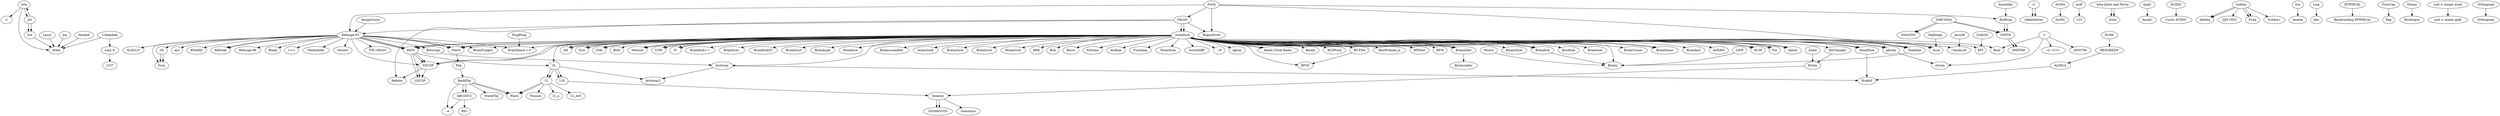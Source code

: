 digraph esolangs {
	
// DATA FROM ESOLANGS.ORG
// ALSO CHECK EVERYTHING WITH CAT'S EYE TECHNOLOGIES

// http://visjs.org/examples/graph/15_dot_language_playground.html

// (): done
	parens [label="()"];
	Iota -> parens;

// *brainfuck: done
	pointedbrainfuck [label="*brainfuck"];
	brainfuck -> pointedbrainfuck;

// --C-=C-C--: done
	minminCminequalsCminCminmin [label="--C-=C-C--"];
	C -> minminCminequalsCminCminmin;

// ///: done
	slashslashslash [label="///"];
	slashslashslash -> itflabtijtslwi;

// 0x29C: done
	zerox29A [label="0x29A"];
	zerox29C [label="0x29C"];
	zerox29A -> zerox29C;

// 123: done
	onetwothree [label="123"];
	asdf -> onetwothree;

// 1337: done
	leet [label="1337"];
	LazyK -> leet;

// 1L: done
	oneL [label="1L"];
	oneL_a [label="1L_a"];
	oneL_AOI [label="1L_AOI"];
	twoL -> oneL;
	oneL -> oneL_a;
	oneL -> oneL_AOI;
	oneL -> Black;
	BackFlip -> Black;
	oneL -> Wunnel;

// 2050706: done
	two050706 [label="2050706"];
	C -> two050706;

// 2-ill: done
	twoill [label="2-ill"];
	twoL -> twoill;

// 2iota: done
	twoiota [label="2iota"];
	betaJulietandPortia -> twoiota;

// 2L: done
	twoL [label="2L"];
	PATH -> twoL;
	brainfuck -> twoL;
	twoL -> twoill;
	twoL -> oneL;

// 3D: done
	threeD [label="3D"];
	Befunge93 -> threeD;
	threeD -> Suzy;

// 3switchBF: done
	threeswitchBF [label="3switchBF"];
	brainfuck -> threeswitchBF;

// :≠: done
	Unassignable [label=":≠"];
	ABCDXYZ -> Unassignable;
	BackFlip -> Unassignable;

// ~#: done
	tildehash [label="~#"];
	brainfuck -> tildehash;

// Argh!: done
	Argh [label="Argh!"];
	Argh -> Aargh;

// Aargh!: done
	Aargh [label="Aargh!"];

// ABCDXYZ: done
	BackFlip -> ABCDXYZ;

// ACIDIC: done
	ACIDIC -> CyclicACIDIC;

// Addleq: done
	Subleq -> Addleq;

// Agony: done
	brainfuck -> Agony;

// Aheui: done
	Aheui [label="아희 (Aheui)"];
	Befunge93 -> Aheui;

// ALAGUF: done
	Befunge93 -> ALAGUF;

// ALPACA: done
	RUBE -> REDGREEN -> ALPACA;

// Ambi-F: done
	AmbiF [label="/ˈæmbiːɛf/"];
	brainfuck -> AmbiF;
	Java2K -> AmbiF;

// Amelia: done
	Iris -> Amelia;

// Ans: done
	Lisp -> Ans;

// Arbol: done
	Unlambda -> Arbol;
	LazyL -> Arbol;
	Iota -> Arbol;
	Zot -> Arbol;
	Joy -> Arbol;
	Haskell -> Arbol;

// Archway: done
	Beturing -> Archway;
	Archway -> Archway2;
	brainfuck -> Archway;
	twoL -> Archway2;

// Alarm Clock Radio: done
	AlarmClockRadio [label="Alarm Clock Radio"];
	brainfuck -> AlarmClockRadio;

// Aura: done
	brainfuck -> Aura;
	Malbolge -> Aura;

// axo: done
	Befunge93 -> axo;

// BackFlip: done
	BackFlip -> ABCDXYZ;
	Flip -> BackFlip;

// Backtracking INTERCAL: done
	BacktrackingINTERCAL [label="Backtracking INTERCAL"];
	INTERCAL -> BacktrackingINTERCAL;

// Bag: done
	Fractran -> Bag;

// Barely: done
	brainfuck -> Barely;

// BCDFuck: done
	brainfuck -> BCDFuck;

// BDAMD: done
	Befunge93 -> BDAMD;

// Befalse: done
	FALSE -> Befalse;
	SNUSP -> Befalse;

// Befreak: done
	Befunge93 -> Befreak;

// Befunge-93: done
	Befunge93 [label="Befunge-93"];
	Forth -> Befunge93;
	AmigaVision -> Befunge93;
	Befunge93 -> Wierd;
	Befunge93 -> Befreak;
	Befunge93 -> PATH;
	brainfuck -> PATH;

// Befunge-98:
	Befunge98 [label="Befunge-98"];
	Befunge93 -> Befunge98;

// BestFriends.js: done
	BestFriends [label="BestFriends.js"];
	brainfuck -> BestFriends;

// beta-Juliet and Portia: done
	betaJulietandPortia [label="beta-Juliet and Portia"];
	betaJulietandPortia -> twoiota;

// Beturing: done
	Befunge93 -> Beturing;

// BFEnet: done
	brainfuck -> BFEnet;

// BFI: done
	brainfuck -> BFI;
	GASOIL -> BFI;

// BFM: done
	brainfuck -> BFM;

// BF-PDA: done
	BFPDA [label="BF-PDA"];
	brainfuck -> BFPDA;

// BF-SC: done
	BFSC [labe="BF-SC"];
	BFPDA -> BFSC;
	brainfuck -> BFSC;

// Binaryfuck: done
	brainfuck -> Binaryfuck;

// BIO: done
	ABCDXYZ -> BIO;

// BitChanger: done
	brainfuck -> BitChanger;

// Black: done
	oneL -> Black;
	BackFlip -> Black;

// Blank: done
	Befunge93 -> Blank;

// Boat: done
	C -> Boat;
	brainfuck -> Boat;

// BogusForth: done
	Forth -> BogusForth;
	FALSE -> BogusForth;

// Boolfuck: done
	brainfuck -> Boolfuck;

// Brainbool: done
	brainfuck -> Brainbool;

// Braincopter: done
	Brainloller -> Braincopter;

// BrainCurses: done
	brainfuck -> BrainCurses;

// BrainDuino: done
	brainfuck -> BrainDuino;

// Brainfact: done
	brainfuck -> Brainfact;

// Brainfork: done
	brainfuck -> Brainfork;

// brainfuck: done
	FALSE -> brainfuck;

	// interesting variants
	brainfuck -> pbrain;
	// brainfuck -> cbrain;
	brainfuck -> lecRAM;
	brainfuck -> RUM;
	brainfuck -> Toadskin;
	brainfuck -> Brainfork;
	brainfuck -> Fm;
	brainfuck -> Smallfuck;
	brainfuck -> Spoon;
	brainfuck -> BrainDuino;
	brainfuck -> AlarmClockRadio;
	brainfuck -> tbf;
	brainfuck -> Grin;

	// funny variants
	brainfuck -> Ook;
	brainfuck -> Blub;
	brainfuck -> Matisse;
	brainfuck -> Brainloller;
	brainfuck -> COW;
	brainfuck -> Pi;

	// inspired by, but with major differences
	brainfuck -> Aura;
	brainfuck -> PATH;
	Befunge93 -> PATH;
	brainfuck -> SNUSP;
	Befunge93 -> SNUSP;
	brainfuck -> Wierd;

// Brainfuck++: done
	Brainfuckplusplus [label="Brainfuck++"];
	brainfuck -> Brainfuckplusplus;

// Brainfuck--: done
	Brainfuckminmin [label="Brainfuck--"];
	brainfuck -> Brainfuckminmin;

// BrainfuckXT: done
	brainfuck -> BrainfuckXT;

// Brainfunct: done
	brainfuck -> Brainfunct;

// BrainFunge2: done
	brainfuck -> BrainFunge2;
	Befunge93 -> BrainFunge2;

// Brainhype: done
	brainfuck -> Brainhype;

// Brainloller: done
	brainfuck -> Brainloller;

// Brainlove: done
	brainfuck -> Brainlove;

// Brains: done
	brainfuck -> Brains;
	Brainfork -> Brains;
	Toadskin -> Brains;
	L00P -> Brains;
	Weave -> Brains;

// Brainscrambler: done
	brainfuck -> Brainscrambler;

// BrainSpace 1.0: done
	BrainSpace [label="BrainSpace 1.0"];
	Befunge93 -> BrainSpace;
	PingPong -> BrainSpace;
	brainfuck -> BrainSpace;

// brainstack: done
	brainfuck -> brainstack;

// Brainstuck: done
	brainfuck -> Brainstuck;

// Braintrust: done
	brainfuck -> Braintrust;

// Braintwist: done
	brainfuck -> Braintwist;

// Braktif: done
	ALPACA -> Braktif;
	Smallfuck -> Braktif;
	Archway -> Braktif;

// BRB: done
	brainfuck -> BRB;

// Bub: done
	brainfuck -> Bub;

// Bullfrog: done
	Forth -> Bullfrog;
	Assembly -> Bullfrog;
	Bullfrog -> SMITH;

// Burlesque: done
	Stlang -> Burlesque;

// Burro: done
	brainfuck -> Burro;






// cbrain: done
	pbrain -> cbrain;
	C -> cbrain;

// COW: done
	brainfuck -> COW;

// Cyclic ACIDIC: done
	CyclicACIDIC [label="Cyclic ACIDIC"];

// DJN OISC: done
	DJNOISC [label="DJN OISC"];

// Etcha: done
	BitChanger -> Etcha;

// FALSE: done
	Forth -> FALSE;
	FALSE -> brainfuck;
	FALSE -> Befunge93;

// Fish: done
	Fish [label="><>"];
	Befunge93 -> Fish;

// Flip: done
	Wierd -> Flip;

// Fm: done
	brainfuck -> Fm;

// Fortuna: done
	brainfuck -> Fortuna;

// Gemooy: done
	twoill -> Gemooy;
	Etcha -> Gemooy;
	Gemooy -> GEMROOTD;
	Gemooy -> Gemooyio;

// GEMROOTD: done
	Gemooy -> GEMROOTD;

// Grin: done
	brainfuck -> Grin;

// Iota: done
	Iota -> Jot;

// itflabtijtslwi: done
	slashslashslash -> itflabtijtslwi;

// Jot: done
	Jot -> Iota;
	Jot -> Zot;

// Lazy K: done
	LazyK [label="Lazy K"];
	Unlambda -> LazyK;

// lecRam: done
	brainfuck -> lecRam;

// LNUSP: done
	PATH -> LNUSP;
	SNUSP -> LNUSP;

// Matisse: done
	brainfuck -> Matisse;

// Nhohnhehr: done
	Befunge93 -> Nhohnhehr;

// noit o' mnain gelb: done
	noitomnaingelb [label="noit o' mnain gelb"];
	noitomnainworb -> noitomnaingelb;

// noit o' mnain worb: done
	noitomnainworb [label="noit o' mnain worb"];

// Ook!: done
	Ook [label="Ook!"];
	brainfuck -> Ook;

// Orthogonal: done
	Orthagonal -> Orthogonal;

// P1eq: done
	Subleq -> P1eq;

// PATH: done
	brainfuck -> PATH;
	Befunge93 -> PATH;
	PATH -> SNUSP;
	PATH -> LNUSP;

// pbrain: done
	brainfuck -> pbrain;

// Pi: done
	brainfuck -> Pi;

// Puzzlang: done
	brainfuck -> Puzzlang;

// RUM: done
	brainfuck -> RUM;

// Smallfuck: done
	brainfuck -> Smallfuck;

// SMATINY: done
	SMETANA -> SMATINY;

// SMETANA: done
	SMETANA -> SMITH;
	SMETANA -> SMATINY;

// SMITH: done
	SMETANA -> SMITH;
	Bullfrog -> SMITH;
	SMITH -> SMITHsharp;

// SMITH#: done
	SMITHsharp [label="SMITH#"];
	SMITH -> SMITHsharp;

// SNUSP: done
	PATH -> SNUSP;
	brainfuck -> SNUSP;

// Spoon: done
	brainfuck -> Spoon;

// StateFlip: done
	BackFlip -> StateFlip;

// Subleq: done
	Subleq -> Addleq;
	Subleq -> P1eq;
	Subleq -> DJNOISC;
	Subleq -> Subleqplus;

// Subleq+: done
	Subleqplus [label="Subleq+"];

// Suzy: done
	Befunge93 -> Suzy;
	threeD -> Suzy;

// tbf: done
	brainfuck -> tbf;

// Toadskin: done
	brainfuck -> Toadskin;
	Forth -> Toadskin;

// Versert: done
	Befunge93 -> Versert;

// Wierd: done
	brainfuck -> Wierd;
	Befunge93 -> Wierd;

// Zame: done
	Zame -> Etcha;

// Zot: done
	Jot -> Zot;



// Malbolge:
	Malbolge;
}